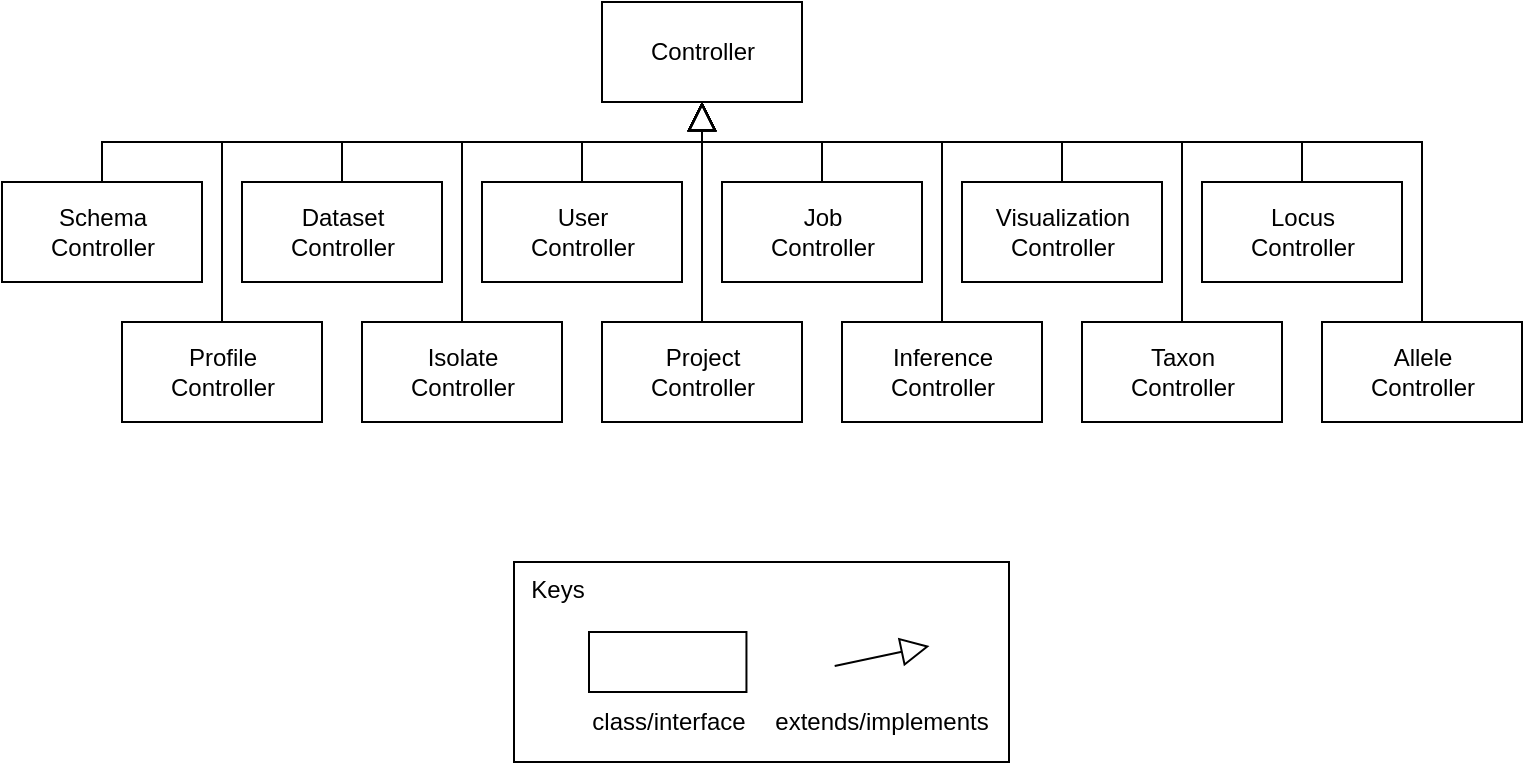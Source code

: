 <mxfile version="13.6.9" type="device"><diagram id="G2Rpkz8xFjedqhCLWgha" name="Page-1"><mxGraphModel dx="1422" dy="846" grid="1" gridSize="10" guides="1" tooltips="1" connect="1" arrows="1" fold="1" page="1" pageScale="1" pageWidth="850" pageHeight="1100" math="0" shadow="0"><root><mxCell id="0"/><mxCell id="1" parent="0"/><mxCell id="MJt35PjJFmd6oxKE4m9U-7" value="Controller" style="html=1;" parent="1" vertex="1"><mxGeometry x="345" y="340" width="100" height="50" as="geometry"/></mxCell><mxCell id="MJt35PjJFmd6oxKE4m9U-65" style="edgeStyle=orthogonalEdgeStyle;rounded=0;orthogonalLoop=1;jettySize=auto;html=1;exitX=0.5;exitY=0;exitDx=0;exitDy=0;entryX=0.5;entryY=1;entryDx=0;entryDy=0;endArrow=block;endFill=0;endSize=12;" parent="1" source="MJt35PjJFmd6oxKE4m9U-8" target="MJt35PjJFmd6oxKE4m9U-7" edge="1"><mxGeometry relative="1" as="geometry"/></mxCell><mxCell id="MJt35PjJFmd6oxKE4m9U-8" value="User&lt;br&gt;Controller" style="html=1;" parent="1" vertex="1"><mxGeometry x="285" y="430" width="100" height="50" as="geometry"/></mxCell><mxCell id="MJt35PjJFmd6oxKE4m9U-75" style="edgeStyle=orthogonalEdgeStyle;rounded=0;orthogonalLoop=1;jettySize=auto;html=1;exitX=0.5;exitY=0;exitDx=0;exitDy=0;entryX=0.5;entryY=1;entryDx=0;entryDy=0;endArrow=block;endFill=0;endSize=12;" parent="1" source="MJt35PjJFmd6oxKE4m9U-9" target="MJt35PjJFmd6oxKE4m9U-7" edge="1"><mxGeometry relative="1" as="geometry"/></mxCell><mxCell id="MJt35PjJFmd6oxKE4m9U-9" value="Project&lt;br&gt;Controller" style="html=1;" parent="1" vertex="1"><mxGeometry x="345" y="500" width="100" height="50" as="geometry"/></mxCell><mxCell id="MJt35PjJFmd6oxKE4m9U-77" style="edgeStyle=orthogonalEdgeStyle;rounded=0;orthogonalLoop=1;jettySize=auto;html=1;exitX=0.5;exitY=0;exitDx=0;exitDy=0;entryX=0.5;entryY=1;entryDx=0;entryDy=0;endArrow=block;endFill=0;endSize=12;" parent="1" source="MJt35PjJFmd6oxKE4m9U-10" target="MJt35PjJFmd6oxKE4m9U-7" edge="1"><mxGeometry relative="1" as="geometry"><Array as="points"><mxPoint x="635" y="410"/><mxPoint x="395" y="410"/></Array></mxGeometry></mxCell><mxCell id="MJt35PjJFmd6oxKE4m9U-10" value="Taxon&lt;br&gt;Controller" style="html=1;" parent="1" vertex="1"><mxGeometry x="585" y="500" width="100" height="50" as="geometry"/></mxCell><mxCell id="MJt35PjJFmd6oxKE4m9U-71" style="edgeStyle=orthogonalEdgeStyle;rounded=0;orthogonalLoop=1;jettySize=auto;html=1;exitX=0.5;exitY=0;exitDx=0;exitDy=0;entryX=0.5;entryY=1;entryDx=0;entryDy=0;endArrow=block;endFill=0;endSize=12;" parent="1" source="MJt35PjJFmd6oxKE4m9U-11" target="MJt35PjJFmd6oxKE4m9U-7" edge="1"><mxGeometry relative="1" as="geometry"><Array as="points"><mxPoint x="695" y="410"/><mxPoint x="395" y="410"/></Array></mxGeometry></mxCell><mxCell id="MJt35PjJFmd6oxKE4m9U-11" value="Locus&lt;br&gt;Controller" style="html=1;" parent="1" vertex="1"><mxGeometry x="645" y="430" width="100" height="50" as="geometry"/></mxCell><mxCell id="MJt35PjJFmd6oxKE4m9U-73" style="edgeStyle=orthogonalEdgeStyle;rounded=0;orthogonalLoop=1;jettySize=auto;html=1;exitX=0.5;exitY=0;exitDx=0;exitDy=0;entryX=0.5;entryY=1;entryDx=0;entryDy=0;endArrow=block;endFill=0;endSize=12;" parent="1" source="MJt35PjJFmd6oxKE4m9U-12" target="MJt35PjJFmd6oxKE4m9U-7" edge="1"><mxGeometry relative="1" as="geometry"><Array as="points"><mxPoint x="155" y="410"/><mxPoint x="395" y="410"/></Array></mxGeometry></mxCell><mxCell id="MJt35PjJFmd6oxKE4m9U-12" value="Profile&lt;br&gt;Controller" style="html=1;" parent="1" vertex="1"><mxGeometry x="105" y="500" width="100" height="50" as="geometry"/></mxCell><mxCell id="MJt35PjJFmd6oxKE4m9U-63" style="edgeStyle=orthogonalEdgeStyle;rounded=0;orthogonalLoop=1;jettySize=auto;html=1;exitX=0.5;exitY=0;exitDx=0;exitDy=0;entryX=0.5;entryY=1;entryDx=0;entryDy=0;endArrow=block;endFill=0;endSize=12;" parent="1" source="MJt35PjJFmd6oxKE4m9U-13" target="MJt35PjJFmd6oxKE4m9U-7" edge="1"><mxGeometry relative="1" as="geometry"><Array as="points"><mxPoint x="215" y="410"/><mxPoint x="395" y="410"/></Array></mxGeometry></mxCell><mxCell id="MJt35PjJFmd6oxKE4m9U-13" value="Dataset&lt;br&gt;Controller" style="html=1;" parent="1" vertex="1"><mxGeometry x="165" y="430" width="100" height="50" as="geometry"/></mxCell><mxCell id="MJt35PjJFmd6oxKE4m9U-61" style="edgeStyle=orthogonalEdgeStyle;rounded=0;orthogonalLoop=1;jettySize=auto;html=1;exitX=0.5;exitY=0;exitDx=0;exitDy=0;entryX=0.5;entryY=1;entryDx=0;entryDy=0;endArrow=block;endFill=0;endSize=12;" parent="1" source="MJt35PjJFmd6oxKE4m9U-14" target="MJt35PjJFmd6oxKE4m9U-7" edge="1"><mxGeometry relative="1" as="geometry"><Array as="points"><mxPoint x="95" y="410"/><mxPoint x="395" y="410"/></Array></mxGeometry></mxCell><mxCell id="MJt35PjJFmd6oxKE4m9U-14" value="Schema&lt;br&gt;Controller" style="html=1;" parent="1" vertex="1"><mxGeometry x="45" y="430" width="100" height="50" as="geometry"/></mxCell><mxCell id="MJt35PjJFmd6oxKE4m9U-72" style="edgeStyle=orthogonalEdgeStyle;rounded=0;orthogonalLoop=1;jettySize=auto;html=1;exitX=0.5;exitY=0;exitDx=0;exitDy=0;entryX=0.5;entryY=1;entryDx=0;entryDy=0;endArrow=block;endFill=0;endSize=12;" parent="1" source="MJt35PjJFmd6oxKE4m9U-15" target="MJt35PjJFmd6oxKE4m9U-7" edge="1"><mxGeometry relative="1" as="geometry"><Array as="points"><mxPoint x="755" y="410"/><mxPoint x="395" y="410"/></Array></mxGeometry></mxCell><mxCell id="MJt35PjJFmd6oxKE4m9U-15" value="Allele&lt;br&gt;Controller" style="html=1;" parent="1" vertex="1"><mxGeometry x="705" y="500" width="100" height="50" as="geometry"/></mxCell><mxCell id="MJt35PjJFmd6oxKE4m9U-74" style="edgeStyle=orthogonalEdgeStyle;rounded=0;orthogonalLoop=1;jettySize=auto;html=1;exitX=0.5;exitY=0;exitDx=0;exitDy=0;entryX=0.5;entryY=1;entryDx=0;entryDy=0;endArrow=block;endFill=0;endSize=12;" parent="1" source="MJt35PjJFmd6oxKE4m9U-16" target="MJt35PjJFmd6oxKE4m9U-7" edge="1"><mxGeometry relative="1" as="geometry"><Array as="points"><mxPoint x="275" y="410"/><mxPoint x="395" y="410"/></Array></mxGeometry></mxCell><mxCell id="MJt35PjJFmd6oxKE4m9U-16" value="Isolate&lt;br&gt;Controller" style="html=1;" parent="1" vertex="1"><mxGeometry x="225" y="500" width="100" height="50" as="geometry"/></mxCell><mxCell id="MJt35PjJFmd6oxKE4m9U-76" style="edgeStyle=orthogonalEdgeStyle;rounded=0;orthogonalLoop=1;jettySize=auto;html=1;exitX=0.5;exitY=0;exitDx=0;exitDy=0;entryX=0.5;entryY=1;entryDx=0;entryDy=0;endArrow=block;endFill=0;endSize=12;" parent="1" source="MJt35PjJFmd6oxKE4m9U-17" target="MJt35PjJFmd6oxKE4m9U-7" edge="1"><mxGeometry relative="1" as="geometry"><Array as="points"><mxPoint x="515" y="410"/><mxPoint x="395" y="410"/></Array></mxGeometry></mxCell><mxCell id="MJt35PjJFmd6oxKE4m9U-17" value="Inference&lt;br&gt;Controller" style="html=1;" parent="1" vertex="1"><mxGeometry x="465" y="500" width="100" height="50" as="geometry"/></mxCell><mxCell id="MJt35PjJFmd6oxKE4m9U-69" style="edgeStyle=orthogonalEdgeStyle;rounded=0;orthogonalLoop=1;jettySize=auto;html=1;exitX=0.5;exitY=0;exitDx=0;exitDy=0;entryX=0.5;entryY=1;entryDx=0;entryDy=0;endArrow=block;endFill=0;endSize=12;" parent="1" source="MJt35PjJFmd6oxKE4m9U-18" target="MJt35PjJFmd6oxKE4m9U-7" edge="1"><mxGeometry relative="1" as="geometry"><Array as="points"><mxPoint x="575" y="410"/><mxPoint x="395" y="410"/></Array></mxGeometry></mxCell><mxCell id="MJt35PjJFmd6oxKE4m9U-18" value="Visualization&lt;br&gt;Controller" style="html=1;" parent="1" vertex="1"><mxGeometry x="525" y="430" width="100" height="50" as="geometry"/></mxCell><mxCell id="MJt35PjJFmd6oxKE4m9U-67" style="edgeStyle=orthogonalEdgeStyle;rounded=0;orthogonalLoop=1;jettySize=auto;html=1;exitX=0.5;exitY=0;exitDx=0;exitDy=0;entryX=0.5;entryY=1;entryDx=0;entryDy=0;endArrow=block;endFill=0;endSize=12;" parent="1" source="MJt35PjJFmd6oxKE4m9U-19" target="MJt35PjJFmd6oxKE4m9U-7" edge="1"><mxGeometry relative="1" as="geometry"/></mxCell><mxCell id="MJt35PjJFmd6oxKE4m9U-19" value="Job&lt;br&gt;Controller" style="html=1;" parent="1" vertex="1"><mxGeometry x="405" y="430" width="100" height="50" as="geometry"/></mxCell><mxCell id="ba6gS85O_JELl3v6sgWo-1" value="" style="group" vertex="1" connectable="0" parent="1"><mxGeometry x="301" y="620" width="247.5" height="100" as="geometry"/></mxCell><mxCell id="ba6gS85O_JELl3v6sgWo-2" value="&amp;nbsp; Keys" style="rounded=0;whiteSpace=wrap;html=1;align=left;verticalAlign=top;" vertex="1" parent="ba6gS85O_JELl3v6sgWo-1"><mxGeometry width="247.5" height="100" as="geometry"/></mxCell><mxCell id="ba6gS85O_JELl3v6sgWo-3" value="" style="endArrow=block;html=1;exitX=1;exitY=0.5;exitDx=0;exitDy=0;startArrow=none;startFill=0;endFill=0;endSize=12;" edge="1" parent="ba6gS85O_JELl3v6sgWo-1"><mxGeometry width="50" height="50" relative="1" as="geometry"><mxPoint x="160.348" y="52" as="sourcePoint"/><mxPoint x="207.742" y="42" as="targetPoint"/></mxGeometry></mxCell><mxCell id="ba6gS85O_JELl3v6sgWo-4" value="extends/implements" style="text;html=1;strokeColor=none;fillColor=none;align=center;verticalAlign=middle;whiteSpace=wrap;rounded=0;" vertex="1" parent="ba6gS85O_JELl3v6sgWo-1"><mxGeometry x="139.021" y="70" width="89.521" height="20" as="geometry"/></mxCell><mxCell id="ba6gS85O_JELl3v6sgWo-5" value="class/interface" style="text;html=1;strokeColor=none;fillColor=none;align=center;verticalAlign=middle;whiteSpace=wrap;rounded=0;" vertex="1" parent="ba6gS85O_JELl3v6sgWo-1"><mxGeometry x="45.526" y="70" width="62.665" height="20" as="geometry"/></mxCell><mxCell id="ba6gS85O_JELl3v6sgWo-6" value="" style="rounded=0;whiteSpace=wrap;html=1;" vertex="1" parent="ba6gS85O_JELl3v6sgWo-1"><mxGeometry x="37.501" y="35" width="78.726" height="30" as="geometry"/></mxCell></root></mxGraphModel></diagram></mxfile>